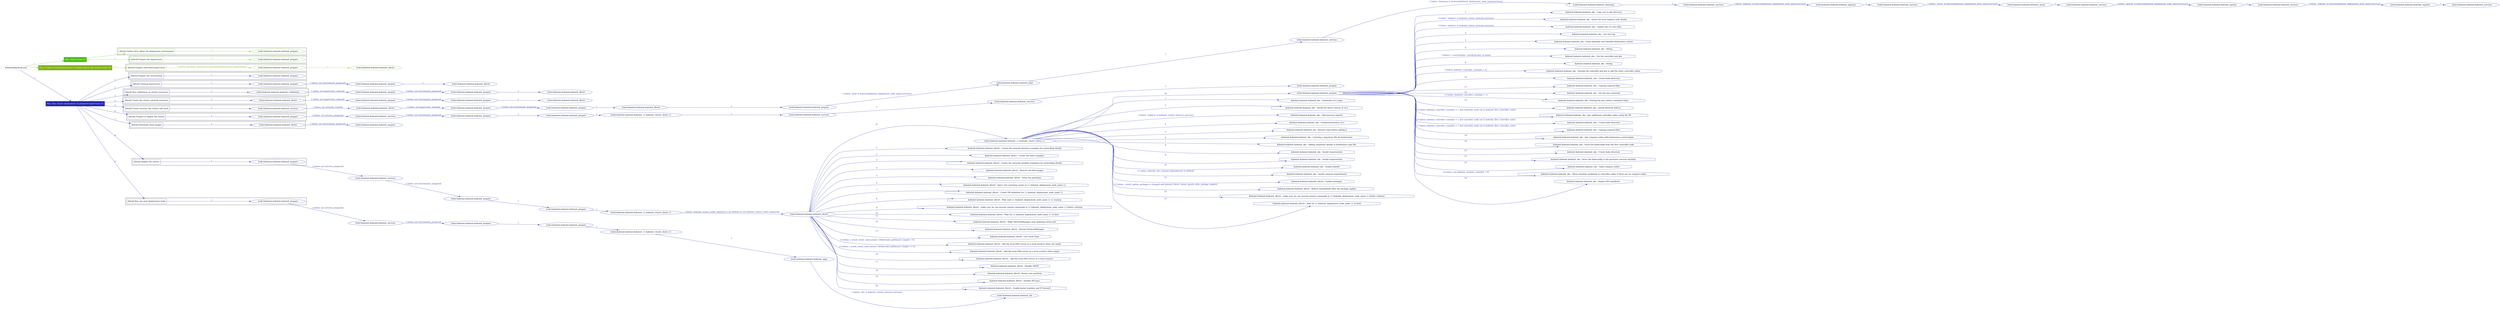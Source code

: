 digraph {
	graph [concentrate=true ordering=in rankdir=LR ratio=fill]
	edge [esep=5 sep=10]
	"kubeinit/playbook.yml" [id=root_node style=dotted]
	play_169f0871 [label="Play: Initial setup (1)" color="#4fbe0e" fontcolor="#ffffff" id=play_169f0871 shape=box style=filled tooltip=localhost]
	"kubeinit/playbook.yml" -> play_169f0871 [label="1 " color="#4fbe0e" fontcolor="#4fbe0e" id=edge_c4406bcc labeltooltip="1 " tooltip="1 "]
	subgraph "kubeinit.kubeinit.kubeinit_prepare" {
		role_b342e74f [label="[role] kubeinit.kubeinit.kubeinit_prepare" color="#4fbe0e" id=role_b342e74f tooltip="kubeinit.kubeinit.kubeinit_prepare"]
	}
	subgraph "kubeinit.kubeinit.kubeinit_prepare" {
		role_765e4ff1 [label="[role] kubeinit.kubeinit.kubeinit_prepare" color="#4fbe0e" id=role_765e4ff1 tooltip="kubeinit.kubeinit.kubeinit_prepare"]
	}
	subgraph "Play: Initial setup (1)" {
		play_169f0871 -> block_c3b2e163 [label=1 color="#4fbe0e" fontcolor="#4fbe0e" id=edge_ce4c2662 labeltooltip=1 tooltip=1]
		subgraph cluster_block_c3b2e163 {
			block_c3b2e163 [label="[block] Gather facts about the deployment environment" color="#4fbe0e" id=block_c3b2e163 labeltooltip="Gather facts about the deployment environment" shape=box tooltip="Gather facts about the deployment environment"]
			block_c3b2e163 -> role_b342e74f [label="1 " color="#4fbe0e" fontcolor="#4fbe0e" id=edge_25b246fc labeltooltip="1 " tooltip="1 "]
		}
		play_169f0871 -> block_a845a760 [label=2 color="#4fbe0e" fontcolor="#4fbe0e" id=edge_24281847 labeltooltip=2 tooltip=2]
		subgraph cluster_block_a845a760 {
			block_a845a760 [label="[block] Prepare the hypervisors" color="#4fbe0e" id=block_a845a760 labeltooltip="Prepare the hypervisors" shape=box tooltip="Prepare the hypervisors"]
			block_a845a760 -> role_765e4ff1 [label="1 " color="#4fbe0e" fontcolor="#4fbe0e" id=edge_c0491feb labeltooltip="1 " tooltip="1 "]
		}
	}
	play_55ec3512 [label="Play: Prepare all hypervisor hosts to deploy service and cluster nodes (0)" color="#81b11b" fontcolor="#ffffff" id=play_55ec3512 shape=box style=filled tooltip="Play: Prepare all hypervisor hosts to deploy service and cluster nodes (0)"]
	"kubeinit/playbook.yml" -> play_55ec3512 [label="2 " color="#81b11b" fontcolor="#81b11b" id=edge_5494e776 labeltooltip="2 " tooltip="2 "]
	subgraph "kubeinit.kubeinit.kubeinit_libvirt" {
		role_451137e0 [label="[role] kubeinit.kubeinit.kubeinit_libvirt" color="#81b11b" id=role_451137e0 tooltip="kubeinit.kubeinit.kubeinit_libvirt"]
	}
	subgraph "kubeinit.kubeinit.kubeinit_prepare" {
		role_3d98c101 [label="[role] kubeinit.kubeinit.kubeinit_prepare" color="#81b11b" id=role_3d98c101 tooltip="kubeinit.kubeinit.kubeinit_prepare"]
		role_3d98c101 -> role_451137e0 [label="1 " color="#81b11b" fontcolor="#81b11b" id=edge_c6d5d6e4 labeltooltip="1 " tooltip="1 "]
	}
	subgraph "Play: Prepare all hypervisor hosts to deploy service and cluster nodes (0)" {
		play_55ec3512 -> block_ec826b90 [label=1 color="#81b11b" fontcolor="#81b11b" id=edge_9f63a7a5 labeltooltip=1 tooltip=1]
		subgraph cluster_block_ec826b90 {
			block_ec826b90 [label="[block] Prepare individual hypervisors" color="#81b11b" id=block_ec826b90 labeltooltip="Prepare individual hypervisors" shape=box tooltip="Prepare individual hypervisors"]
			block_ec826b90 -> role_3d98c101 [label="1 [when: inventory_hostname in hostvars['kubeinit-facts'].hypervisors]" color="#81b11b" fontcolor="#81b11b" id=edge_1a0372b1 labeltooltip="1 [when: inventory_hostname in hostvars['kubeinit-facts'].hypervisors]" tooltip="1 [when: inventory_hostname in hostvars['kubeinit-facts'].hypervisors]"]
		}
	}
	play_f487b23f [label="Play: Run cluster deployment on prepared hypervisors (1)" color="#2428a8" fontcolor="#ffffff" id=play_f487b23f shape=box style=filled tooltip=localhost]
	"kubeinit/playbook.yml" -> play_f487b23f [label="3 " color="#2428a8" fontcolor="#2428a8" id=edge_8a68e6cb labeltooltip="3 " tooltip="3 "]
	subgraph "kubeinit.kubeinit.kubeinit_prepare" {
		role_6eb5bbf8 [label="[role] kubeinit.kubeinit.kubeinit_prepare" color="#2428a8" id=role_6eb5bbf8 tooltip="kubeinit.kubeinit.kubeinit_prepare"]
	}
	subgraph "kubeinit.kubeinit.kubeinit_libvirt" {
		role_21998e42 [label="[role] kubeinit.kubeinit.kubeinit_libvirt" color="#2428a8" id=role_21998e42 tooltip="kubeinit.kubeinit.kubeinit_libvirt"]
	}
	subgraph "kubeinit.kubeinit.kubeinit_prepare" {
		role_63720300 [label="[role] kubeinit.kubeinit.kubeinit_prepare" color="#2428a8" id=role_63720300 tooltip="kubeinit.kubeinit.kubeinit_prepare"]
		role_63720300 -> role_21998e42 [label="1 " color="#2428a8" fontcolor="#2428a8" id=edge_13b7da10 labeltooltip="1 " tooltip="1 "]
	}
	subgraph "kubeinit.kubeinit.kubeinit_prepare" {
		role_a56374c8 [label="[role] kubeinit.kubeinit.kubeinit_prepare" color="#2428a8" id=role_a56374c8 tooltip="kubeinit.kubeinit.kubeinit_prepare"]
		role_a56374c8 -> role_63720300 [label="1 [when: not environment_prepared]" color="#2428a8" fontcolor="#2428a8" id=edge_dc7baf78 labeltooltip="1 [when: not environment_prepared]" tooltip="1 [when: not environment_prepared]"]
	}
	subgraph "kubeinit.kubeinit.kubeinit_libvirt" {
		role_78503704 [label="[role] kubeinit.kubeinit.kubeinit_libvirt" color="#2428a8" id=role_78503704 tooltip="kubeinit.kubeinit.kubeinit_libvirt"]
	}
	subgraph "kubeinit.kubeinit.kubeinit_prepare" {
		role_73f4da60 [label="[role] kubeinit.kubeinit.kubeinit_prepare" color="#2428a8" id=role_73f4da60 tooltip="kubeinit.kubeinit.kubeinit_prepare"]
		role_73f4da60 -> role_78503704 [label="1 " color="#2428a8" fontcolor="#2428a8" id=edge_3ff04a52 labeltooltip="1 " tooltip="1 "]
	}
	subgraph "kubeinit.kubeinit.kubeinit_prepare" {
		role_82be8133 [label="[role] kubeinit.kubeinit.kubeinit_prepare" color="#2428a8" id=role_82be8133 tooltip="kubeinit.kubeinit.kubeinit_prepare"]
		role_82be8133 -> role_73f4da60 [label="1 [when: not environment_prepared]" color="#2428a8" fontcolor="#2428a8" id=edge_2e08c808 labeltooltip="1 [when: not environment_prepared]" tooltip="1 [when: not environment_prepared]"]
	}
	subgraph "kubeinit.kubeinit.kubeinit_validations" {
		role_68844b47 [label="[role] kubeinit.kubeinit.kubeinit_validations" color="#2428a8" id=role_68844b47 tooltip="kubeinit.kubeinit.kubeinit_validations"]
		role_68844b47 -> role_82be8133 [label="1 [when: not hypervisors_cleaned]" color="#2428a8" fontcolor="#2428a8" id=edge_151e6971 labeltooltip="1 [when: not hypervisors_cleaned]" tooltip="1 [when: not hypervisors_cleaned]"]
	}
	subgraph "kubeinit.kubeinit.kubeinit_libvirt" {
		role_910fcd5c [label="[role] kubeinit.kubeinit.kubeinit_libvirt" color="#2428a8" id=role_910fcd5c tooltip="kubeinit.kubeinit.kubeinit_libvirt"]
	}
	subgraph "kubeinit.kubeinit.kubeinit_prepare" {
		role_6b6dce8e [label="[role] kubeinit.kubeinit.kubeinit_prepare" color="#2428a8" id=role_6b6dce8e tooltip="kubeinit.kubeinit.kubeinit_prepare"]
		role_6b6dce8e -> role_910fcd5c [label="1 " color="#2428a8" fontcolor="#2428a8" id=edge_8cb40240 labeltooltip="1 " tooltip="1 "]
	}
	subgraph "kubeinit.kubeinit.kubeinit_prepare" {
		role_508f45f7 [label="[role] kubeinit.kubeinit.kubeinit_prepare" color="#2428a8" id=role_508f45f7 tooltip="kubeinit.kubeinit.kubeinit_prepare"]
		role_508f45f7 -> role_6b6dce8e [label="1 [when: not environment_prepared]" color="#2428a8" fontcolor="#2428a8" id=edge_224e9820 labeltooltip="1 [when: not environment_prepared]" tooltip="1 [when: not environment_prepared]"]
	}
	subgraph "kubeinit.kubeinit.kubeinit_libvirt" {
		role_b5372652 [label="[role] kubeinit.kubeinit.kubeinit_libvirt" color="#2428a8" id=role_b5372652 tooltip="kubeinit.kubeinit.kubeinit_libvirt"]
		role_b5372652 -> role_508f45f7 [label="1 [when: not hypervisors_cleaned]" color="#2428a8" fontcolor="#2428a8" id=edge_06c41245 labeltooltip="1 [when: not hypervisors_cleaned]" tooltip="1 [when: not hypervisors_cleaned]"]
	}
	subgraph "kubeinit.kubeinit.kubeinit_services" {
		role_8f4f03cd [label="[role] kubeinit.kubeinit.kubeinit_services" color="#2428a8" id=role_8f4f03cd tooltip="kubeinit.kubeinit.kubeinit_services"]
	}
	subgraph "kubeinit.kubeinit.kubeinit_registry" {
		role_6ab1e4fb [label="[role] kubeinit.kubeinit.kubeinit_registry" color="#2428a8" id=role_6ab1e4fb tooltip="kubeinit.kubeinit.kubeinit_registry"]
		role_6ab1e4fb -> role_8f4f03cd [label="1 " color="#2428a8" fontcolor="#2428a8" id=edge_0cc4e21c labeltooltip="1 " tooltip="1 "]
	}
	subgraph "kubeinit.kubeinit.kubeinit_services" {
		role_cd5e22fc [label="[role] kubeinit.kubeinit.kubeinit_services" color="#2428a8" id=role_cd5e22fc tooltip="kubeinit.kubeinit.kubeinit_services"]
		role_cd5e22fc -> role_6ab1e4fb [label="1 [when: 'registry' in hostvars[kubeinit_deployment_node_name].services]" color="#2428a8" fontcolor="#2428a8" id=edge_e99b6b3c labeltooltip="1 [when: 'registry' in hostvars[kubeinit_deployment_node_name].services]" tooltip="1 [when: 'registry' in hostvars[kubeinit_deployment_node_name].services]"]
	}
	subgraph "kubeinit.kubeinit.kubeinit_apache" {
		role_e844bc94 [label="[role] kubeinit.kubeinit.kubeinit_apache" color="#2428a8" id=role_e844bc94 tooltip="kubeinit.kubeinit.kubeinit_apache"]
		role_e844bc94 -> role_cd5e22fc [label="1 " color="#2428a8" fontcolor="#2428a8" id=edge_9b4e677e labeltooltip="1 " tooltip="1 "]
	}
	subgraph "kubeinit.kubeinit.kubeinit_services" {
		role_d01b6699 [label="[role] kubeinit.kubeinit.kubeinit_services" color="#2428a8" id=role_d01b6699 tooltip="kubeinit.kubeinit.kubeinit_services"]
		role_d01b6699 -> role_e844bc94 [label="1 [when: 'apache' in hostvars[kubeinit_deployment_node_name].services]" color="#2428a8" fontcolor="#2428a8" id=edge_5ef72822 labeltooltip="1 [when: 'apache' in hostvars[kubeinit_deployment_node_name].services]" tooltip="1 [when: 'apache' in hostvars[kubeinit_deployment_node_name].services]"]
	}
	subgraph "kubeinit.kubeinit.kubeinit_nexus" {
		role_57cdb48e [label="[role] kubeinit.kubeinit.kubeinit_nexus" color="#2428a8" id=role_57cdb48e tooltip="kubeinit.kubeinit.kubeinit_nexus"]
		role_57cdb48e -> role_d01b6699 [label="1 " color="#2428a8" fontcolor="#2428a8" id=edge_49946d60 labeltooltip="1 " tooltip="1 "]
	}
	subgraph "kubeinit.kubeinit.kubeinit_services" {
		role_376cc627 [label="[role] kubeinit.kubeinit.kubeinit_services" color="#2428a8" id=role_376cc627 tooltip="kubeinit.kubeinit.kubeinit_services"]
		role_376cc627 -> role_57cdb48e [label="1 [when: 'nexus' in hostvars[kubeinit_deployment_node_name].services]" color="#2428a8" fontcolor="#2428a8" id=edge_597f3503 labeltooltip="1 [when: 'nexus' in hostvars[kubeinit_deployment_node_name].services]" tooltip="1 [when: 'nexus' in hostvars[kubeinit_deployment_node_name].services]"]
	}
	subgraph "kubeinit.kubeinit.kubeinit_haproxy" {
		role_66df4150 [label="[role] kubeinit.kubeinit.kubeinit_haproxy" color="#2428a8" id=role_66df4150 tooltip="kubeinit.kubeinit.kubeinit_haproxy"]
		role_66df4150 -> role_376cc627 [label="1 " color="#2428a8" fontcolor="#2428a8" id=edge_e7d3af24 labeltooltip="1 " tooltip="1 "]
	}
	subgraph "kubeinit.kubeinit.kubeinit_services" {
		role_9cf8c060 [label="[role] kubeinit.kubeinit.kubeinit_services" color="#2428a8" id=role_9cf8c060 tooltip="kubeinit.kubeinit.kubeinit_services"]
		role_9cf8c060 -> role_66df4150 [label="1 [when: 'haproxy' in hostvars[kubeinit_deployment_node_name].services]" color="#2428a8" fontcolor="#2428a8" id=edge_c48fc61c labeltooltip="1 [when: 'haproxy' in hostvars[kubeinit_deployment_node_name].services]" tooltip="1 [when: 'haproxy' in hostvars[kubeinit_deployment_node_name].services]"]
	}
	subgraph "kubeinit.kubeinit.kubeinit_dnsmasq" {
		role_752761c3 [label="[role] kubeinit.kubeinit.kubeinit_dnsmasq" color="#2428a8" id=role_752761c3 tooltip="kubeinit.kubeinit.kubeinit_dnsmasq"]
		role_752761c3 -> role_9cf8c060 [label="1 " color="#2428a8" fontcolor="#2428a8" id=edge_9f713f28 labeltooltip="1 " tooltip="1 "]
	}
	subgraph "kubeinit.kubeinit.kubeinit_services" {
		role_ce0e6b9f [label="[role] kubeinit.kubeinit.kubeinit_services" color="#2428a8" id=role_ce0e6b9f tooltip="kubeinit.kubeinit.kubeinit_services"]
		role_ce0e6b9f -> role_752761c3 [label="1 [when: 'dnsmasq' in hostvars[kubeinit_deployment_node_name].services]" color="#2428a8" fontcolor="#2428a8" id=edge_4a188397 labeltooltip="1 [when: 'dnsmasq' in hostvars[kubeinit_deployment_node_name].services]" tooltip="1 [when: 'dnsmasq' in hostvars[kubeinit_deployment_node_name].services]"]
	}
	subgraph "kubeinit.kubeinit.kubeinit_bind" {
		role_8a09d650 [label="[role] kubeinit.kubeinit.kubeinit_bind" color="#2428a8" id=role_8a09d650 tooltip="kubeinit.kubeinit.kubeinit_bind"]
		role_8a09d650 -> role_ce0e6b9f [label="1 " color="#2428a8" fontcolor="#2428a8" id=edge_b8f43d5b labeltooltip="1 " tooltip="1 "]
	}
	subgraph "kubeinit.kubeinit.kubeinit_prepare" {
		role_c612e751 [label="[role] kubeinit.kubeinit.kubeinit_prepare" color="#2428a8" id=role_c612e751 tooltip="kubeinit.kubeinit.kubeinit_prepare"]
		role_c612e751 -> role_8a09d650 [label="1 [when: 'bind' in hostvars[kubeinit_deployment_node_name].services]" color="#2428a8" fontcolor="#2428a8" id=edge_687a022c labeltooltip="1 [when: 'bind' in hostvars[kubeinit_deployment_node_name].services]" tooltip="1 [when: 'bind' in hostvars[kubeinit_deployment_node_name].services]"]
	}
	subgraph "kubeinit.kubeinit.kubeinit_libvirt" {
		role_bb0477a3 [label="[role] kubeinit.kubeinit.kubeinit_libvirt" color="#2428a8" id=role_bb0477a3 tooltip="kubeinit.kubeinit.kubeinit_libvirt"]
		role_bb0477a3 -> role_c612e751 [label="1 " color="#2428a8" fontcolor="#2428a8" id=edge_a10c9fd6 labeltooltip="1 " tooltip="1 "]
	}
	subgraph "kubeinit.kubeinit.kubeinit_prepare" {
		role_416fd78e [label="[role] kubeinit.kubeinit.kubeinit_prepare" color="#2428a8" id=role_416fd78e tooltip="kubeinit.kubeinit.kubeinit_prepare"]
		role_416fd78e -> role_bb0477a3 [label="1 " color="#2428a8" fontcolor="#2428a8" id=edge_454b9f94 labeltooltip="1 " tooltip="1 "]
	}
	subgraph "kubeinit.kubeinit.kubeinit_prepare" {
		role_0a611918 [label="[role] kubeinit.kubeinit.kubeinit_prepare" color="#2428a8" id=role_0a611918 tooltip="kubeinit.kubeinit.kubeinit_prepare"]
		role_0a611918 -> role_416fd78e [label="1 [when: not environment_prepared]" color="#2428a8" fontcolor="#2428a8" id=edge_7c153823 labeltooltip="1 [when: not environment_prepared]" tooltip="1 [when: not environment_prepared]"]
	}
	subgraph "kubeinit.kubeinit.kubeinit_libvirt" {
		role_75939cc4 [label="[role] kubeinit.kubeinit.kubeinit_libvirt" color="#2428a8" id=role_75939cc4 tooltip="kubeinit.kubeinit.kubeinit_libvirt"]
		role_75939cc4 -> role_0a611918 [label="1 [when: not hypervisors_cleaned]" color="#2428a8" fontcolor="#2428a8" id=edge_0d66f408 labeltooltip="1 [when: not hypervisors_cleaned]" tooltip="1 [when: not hypervisors_cleaned]"]
	}
	subgraph "kubeinit.kubeinit.kubeinit_services" {
		role_610dbb2d [label="[role] kubeinit.kubeinit.kubeinit_services" color="#2428a8" id=role_610dbb2d tooltip="kubeinit.kubeinit.kubeinit_services"]
		role_610dbb2d -> role_75939cc4 [label="1 [when: not network_created]" color="#2428a8" fontcolor="#2428a8" id=edge_78e850d4 labeltooltip="1 [when: not network_created]" tooltip="1 [when: not network_created]"]
	}
	subgraph "kubeinit.kubeinit.kubeinit_prepare" {
		role_2536aaaa [label="[role] kubeinit.kubeinit.kubeinit_prepare" color="#2428a8" id=role_2536aaaa tooltip="kubeinit.kubeinit.kubeinit_prepare"]
	}
	subgraph "kubeinit.kubeinit.kubeinit_services" {
		role_0c00e080 [label="[role] kubeinit.kubeinit.kubeinit_services" color="#2428a8" id=role_0c00e080 tooltip="kubeinit.kubeinit.kubeinit_services"]
		role_0c00e080 -> role_2536aaaa [label="1 " color="#2428a8" fontcolor="#2428a8" id=edge_9a749f74 labeltooltip="1 " tooltip="1 "]
	}
	subgraph "kubeinit.kubeinit.kubeinit_services" {
		role_6be9ea45 [label="[role] kubeinit.kubeinit.kubeinit_services" color="#2428a8" id=role_6be9ea45 tooltip="kubeinit.kubeinit.kubeinit_services"]
		role_6be9ea45 -> role_0c00e080 [label="1 " color="#2428a8" fontcolor="#2428a8" id=edge_0ed9af1b labeltooltip="1 " tooltip="1 "]
	}
	subgraph "kubeinit.kubeinit.kubeinit_{{ kubeinit_cluster_distro }}" {
		role_b3a37d04 [label="[role] kubeinit.kubeinit.kubeinit_{{ kubeinit_cluster_distro }}" color="#2428a8" id=role_b3a37d04 tooltip="kubeinit.kubeinit.kubeinit_{{ kubeinit_cluster_distro }}"]
		role_b3a37d04 -> role_6be9ea45 [label="1 " color="#2428a8" fontcolor="#2428a8" id=edge_ce7d792c labeltooltip="1 " tooltip="1 "]
	}
	subgraph "kubeinit.kubeinit.kubeinit_prepare" {
		role_697b381f [label="[role] kubeinit.kubeinit.kubeinit_prepare" color="#2428a8" id=role_697b381f tooltip="kubeinit.kubeinit.kubeinit_prepare"]
		role_697b381f -> role_b3a37d04 [label="1 " color="#2428a8" fontcolor="#2428a8" id=edge_a2225ddc labeltooltip="1 " tooltip="1 "]
	}
	subgraph "kubeinit.kubeinit.kubeinit_prepare" {
		role_a9549dc1 [label="[role] kubeinit.kubeinit.kubeinit_prepare" color="#2428a8" id=role_a9549dc1 tooltip="kubeinit.kubeinit.kubeinit_prepare"]
		role_a9549dc1 -> role_697b381f [label="1 " color="#2428a8" fontcolor="#2428a8" id=edge_a698b767 labeltooltip="1 " tooltip="1 "]
	}
	subgraph "kubeinit.kubeinit.kubeinit_services" {
		role_db722693 [label="[role] kubeinit.kubeinit.kubeinit_services" color="#2428a8" id=role_db722693 tooltip="kubeinit.kubeinit.kubeinit_services"]
		role_db722693 -> role_a9549dc1 [label="1 [when: not environment_prepared]" color="#2428a8" fontcolor="#2428a8" id=edge_1db35d1d labeltooltip="1 [when: not environment_prepared]" tooltip="1 [when: not environment_prepared]"]
	}
	subgraph "kubeinit.kubeinit.kubeinit_prepare" {
		role_89b9f53d [label="[role] kubeinit.kubeinit.kubeinit_prepare" color="#2428a8" id=role_89b9f53d tooltip="kubeinit.kubeinit.kubeinit_prepare"]
		role_89b9f53d -> role_db722693 [label="1 [when: not services_prepared]" color="#2428a8" fontcolor="#2428a8" id=edge_5ff0b55b labeltooltip="1 [when: not services_prepared]" tooltip="1 [when: not services_prepared]"]
	}
	subgraph "kubeinit.kubeinit.kubeinit_prepare" {
		role_a77c8cdb [label="[role] kubeinit.kubeinit.kubeinit_prepare" color="#2428a8" id=role_a77c8cdb tooltip="kubeinit.kubeinit.kubeinit_prepare"]
	}
	subgraph "kubeinit.kubeinit.kubeinit_libvirt" {
		role_b1c21ffc [label="[role] kubeinit.kubeinit.kubeinit_libvirt" color="#2428a8" id=role_b1c21ffc tooltip="kubeinit.kubeinit.kubeinit_libvirt"]
		role_b1c21ffc -> role_a77c8cdb [label="1 [when: not environment_prepared]" color="#2428a8" fontcolor="#2428a8" id=edge_5e5ae659 labeltooltip="1 [when: not environment_prepared]" tooltip="1 [when: not environment_prepared]"]
	}
	subgraph "kubeinit.kubeinit.kubeinit_prepare" {
		role_53f6dd6a [label="[role] kubeinit.kubeinit.kubeinit_prepare" color="#2428a8" id=role_53f6dd6a tooltip="kubeinit.kubeinit.kubeinit_prepare"]
		task_b86e1ef7 [label="kubeinit.kubeinit.kubeinit_eks : Copy cert to pki directory" color="#2428a8" id=task_b86e1ef7 shape=octagon tooltip="kubeinit.kubeinit.kubeinit_eks : Copy cert to pki directory"]
		role_53f6dd6a -> task_b86e1ef7 [label="1 " color="#2428a8" fontcolor="#2428a8" id=edge_78d931b7 labeltooltip="1 " tooltip="1 "]
		task_28d1a628 [label="kubeinit.kubeinit.kubeinit_eks : Insert the local registry auth details" color="#2428a8" id=task_28d1a628 shape=octagon tooltip="kubeinit.kubeinit.kubeinit_eks : Insert the local registry auth details"]
		role_53f6dd6a -> task_28d1a628 [label="2 [when: 'registry' in kubeinit_cluster_hostvars.services]" color="#2428a8" fontcolor="#2428a8" id=edge_bb80be50 labeltooltip="2 [when: 'registry' in kubeinit_cluster_hostvars.services]" tooltip="2 [when: 'registry' in kubeinit_cluster_hostvars.services]"]
		task_5e962bfd [label="kubeinit.kubeinit.kubeinit_eks : Update the CA certs files" color="#2428a8" id=task_5e962bfd shape=octagon tooltip="kubeinit.kubeinit.kubeinit_eks : Update the CA certs files"]
		role_53f6dd6a -> task_5e962bfd [label="3 [when: 'registry' in kubeinit_cluster_hostvars.services]" color="#2428a8" fontcolor="#2428a8" id=edge_fd4533d8 labeltooltip="3 [when: 'registry' in kubeinit_cluster_hostvars.services]" tooltip="3 [when: 'registry' in kubeinit_cluster_hostvars.services]"]
		task_ae510104 [label="kubeinit.kubeinit.kubeinit_eks : Get etcd tag" color="#2428a8" id=task_ae510104 shape=octagon tooltip="kubeinit.kubeinit.kubeinit_eks : Get etcd tag"]
		role_53f6dd6a -> task_ae510104 [label="4 " color="#2428a8" fontcolor="#2428a8" id=edge_0219711a labeltooltip="4 " tooltip="4 "]
		task_78857497 [label="kubeinit.kubeinit.kubeinit_eks : Clean kubeadm and initialize Kubernetes cluster" color="#2428a8" id=task_78857497 shape=octagon tooltip="kubeinit.kubeinit.kubeinit_eks : Clean kubeadm and initialize Kubernetes cluster"]
		role_53f6dd6a -> task_78857497 [label="5 " color="#2428a8" fontcolor="#2428a8" id=edge_ec9e21dc labeltooltip="5 " tooltip="5 "]
		task_50baac1f [label="kubeinit.kubeinit.kubeinit_eks : Debug" color="#2428a8" id=task_50baac1f shape=octagon tooltip="kubeinit.kubeinit.kubeinit_eks : Debug"]
		role_53f6dd6a -> task_50baac1f [label="6 " color="#2428a8" fontcolor="#2428a8" id=edge_0ff87f2d labeltooltip="6 " tooltip="6 "]
		task_89377286 [label="kubeinit.kubeinit.kubeinit_eks : Get the controller join key" color="#2428a8" id=task_89377286 shape=octagon tooltip="kubeinit.kubeinit.kubeinit_eks : Get the controller join key"]
		role_53f6dd6a -> task_89377286 [label="7 [when: ('--control-plane --certificate-key' in item)]" color="#2428a8" fontcolor="#2428a8" id=edge_ea2bab1a labeltooltip="7 [when: ('--control-plane --certificate-key' in item)]" tooltip="7 [when: ('--control-plane --certificate-key' in item)]"]
		task_9a6aedd8 [label="kubeinit.kubeinit.kubeinit_eks : Debug" color="#2428a8" id=task_9a6aedd8 shape=octagon tooltip="kubeinit.kubeinit.kubeinit_eks : Debug"]
		role_53f6dd6a -> task_9a6aedd8 [label="8 " color="#2428a8" fontcolor="#2428a8" id=edge_51f5c6e7 labeltooltip="8 " tooltip="8 "]
		task_c184862e [label="kubeinit.kubeinit.kubeinit_eks : Storing the controller join key to add the other controller nodes." color="#2428a8" id=task_c184862e shape=octagon tooltip="kubeinit.kubeinit.kubeinit_eks : Storing the controller join key to add the other controller nodes."]
		role_53f6dd6a -> task_c184862e [label="9 [when: kubeinit_controller_count|int > 1]" color="#2428a8" fontcolor="#2428a8" id=edge_3ca69685 labeltooltip="9 [when: kubeinit_controller_count|int > 1]" tooltip="9 [when: kubeinit_controller_count|int > 1]"]
		task_98dbb08b [label="kubeinit.kubeinit.kubeinit_eks : Create kube directory" color="#2428a8" id=task_98dbb08b shape=octagon tooltip="kubeinit.kubeinit.kubeinit_eks : Create kube directory"]
		role_53f6dd6a -> task_98dbb08b [label="10 " color="#2428a8" fontcolor="#2428a8" id=edge_e6520d84 labeltooltip="10 " tooltip="10 "]
		task_c0eb6be0 [label="kubeinit.kubeinit.kubeinit_eks : Copying required files" color="#2428a8" id=task_c0eb6be0 shape=octagon tooltip="kubeinit.kubeinit.kubeinit_eks : Copying required files"]
		role_53f6dd6a -> task_c0eb6be0 [label="11 " color="#2428a8" fontcolor="#2428a8" id=edge_ceaeb0eb labeltooltip="11 " tooltip="11 "]
		task_361220af [label="kubeinit.kubeinit.kubeinit_eks : Get the join command" color="#2428a8" id=task_361220af shape=octagon tooltip="kubeinit.kubeinit.kubeinit_eks : Get the join command"]
		role_53f6dd6a -> task_361220af [label="12 " color="#2428a8" fontcolor="#2428a8" id=edge_a8321899 labeltooltip="12 " tooltip="12 "]
		task_d0d59604 [label="kubeinit.kubeinit.kubeinit_eks : Storing the join cluster command token." color="#2428a8" id=task_d0d59604 shape=octagon tooltip="kubeinit.kubeinit.kubeinit_eks : Storing the join cluster command token."]
		role_53f6dd6a -> task_d0d59604 [label="13 [when: kubeinit_controller_count|int > 1]" color="#2428a8" fontcolor="#2428a8" id=edge_5ba33b76 labeltooltip="13 [when: kubeinit_controller_count|int > 1]" tooltip="13 [when: kubeinit_controller_count|int > 1]"]
		task_38f6211b [label="kubeinit.kubeinit.kubeinit_eks : Install Network Add-on" color="#2428a8" id=task_38f6211b shape=octagon tooltip="kubeinit.kubeinit.kubeinit_eks : Install Network Add-on"]
		role_53f6dd6a -> task_38f6211b [label="14 " color="#2428a8" fontcolor="#2428a8" id=edge_b8a85ac1 labeltooltip="14 " tooltip="14 "]
		task_30652f08 [label="kubeinit.kubeinit.kubeinit_eks : Join additional controller nodes using the PK" color="#2428a8" id=task_30652f08 shape=octagon tooltip="kubeinit.kubeinit.kubeinit_eks : Join additional controller nodes using the PK"]
		role_53f6dd6a -> task_30652f08 [label="15 [when: kubeinit_controller_count|int > 1 and controller_node not in kubeinit_first_controller_node]" color="#2428a8" fontcolor="#2428a8" id=edge_1360d38f labeltooltip="15 [when: kubeinit_controller_count|int > 1 and controller_node not in kubeinit_first_controller_node]" tooltip="15 [when: kubeinit_controller_count|int > 1 and controller_node not in kubeinit_first_controller_node]"]
		task_4e1a9e1b [label="kubeinit.kubeinit.kubeinit_eks : Create kube directory" color="#2428a8" id=task_4e1a9e1b shape=octagon tooltip="kubeinit.kubeinit.kubeinit_eks : Create kube directory"]
		role_53f6dd6a -> task_4e1a9e1b [label="16 [when: kubeinit_controller_count|int > 1 and controller_node not in kubeinit_first_controller_node]" color="#2428a8" fontcolor="#2428a8" id=edge_ccbbb1bd labeltooltip="16 [when: kubeinit_controller_count|int > 1 and controller_node not in kubeinit_first_controller_node]" tooltip="16 [when: kubeinit_controller_count|int > 1 and controller_node not in kubeinit_first_controller_node]"]
		task_859b537e [label="kubeinit.kubeinit.kubeinit_eks : Copying required files" color="#2428a8" id=task_859b537e shape=octagon tooltip="kubeinit.kubeinit.kubeinit_eks : Copying required files"]
		role_53f6dd6a -> task_859b537e [label="17 [when: kubeinit_controller_count|int > 1 and controller_node not in kubeinit_first_controller_node]" color="#2428a8" fontcolor="#2428a8" id=edge_8e1b53b1 labeltooltip="17 [when: kubeinit_controller_count|int > 1 and controller_node not in kubeinit_first_controller_node]" tooltip="17 [when: kubeinit_controller_count|int > 1 and controller_node not in kubeinit_first_controller_node]"]
		task_b9905842 [label="kubeinit.kubeinit.kubeinit_eks : Join compute nodes with kubernetes control plane" color="#2428a8" id=task_b9905842 shape=octagon tooltip="kubeinit.kubeinit.kubeinit_eks : Join compute nodes with kubernetes control plane"]
		role_53f6dd6a -> task_b9905842 [label="18 " color="#2428a8" fontcolor="#2428a8" id=edge_98024cd4 labeltooltip="18 " tooltip="18 "]
		task_f8195af6 [label="kubeinit.kubeinit.kubeinit_eks : Fetch the kubeconfig from the first controller node" color="#2428a8" id=task_f8195af6 shape=octagon tooltip="kubeinit.kubeinit.kubeinit_eks : Fetch the kubeconfig from the first controller node"]
		role_53f6dd6a -> task_f8195af6 [label="19 " color="#2428a8" fontcolor="#2428a8" id=edge_3630a5c3 labeltooltip="19 " tooltip="19 "]
		task_f6ce418f [label="kubeinit.kubeinit.kubeinit_eks : Create kube directory" color="#2428a8" id=task_f6ce418f shape=octagon tooltip="kubeinit.kubeinit.kubeinit_eks : Create kube directory"]
		role_53f6dd6a -> task_f6ce418f [label="20 " color="#2428a8" fontcolor="#2428a8" id=edge_b158ec63 labeltooltip="20 " tooltip="20 "]
		task_63a764fe [label="kubeinit.kubeinit.kubeinit_eks : Store the kubeconfig to the provision services machine." color="#2428a8" id=task_63a764fe shape=octagon tooltip="kubeinit.kubeinit.kubeinit_eks : Store the kubeconfig to the provision services machine."]
		role_53f6dd6a -> task_63a764fe [label="21 " color="#2428a8" fontcolor="#2428a8" id=edge_7fb20ad5 labeltooltip="21 " tooltip="21 "]
		task_eba53a37 [label="kubeinit.kubeinit.kubeinit_eks : Label compute nodes" color="#2428a8" id=task_eba53a37 shape=octagon tooltip="kubeinit.kubeinit.kubeinit_eks : Label compute nodes"]
		role_53f6dd6a -> task_eba53a37 [label="22 " color="#2428a8" fontcolor="#2428a8" id=edge_c29acf25 labeltooltip="22 " tooltip="22 "]
		task_896a46ed [label="kubeinit.kubeinit.kubeinit_eks : Allow schedule workloads in controller nodes if there are no compute nodes" color="#2428a8" id=task_896a46ed shape=octagon tooltip="kubeinit.kubeinit.kubeinit_eks : Allow schedule workloads in controller nodes if there are no compute nodes"]
		role_53f6dd6a -> task_896a46ed [label="23 [when: not kubeinit_compute_count|int > 0]" color="#2428a8" fontcolor="#2428a8" id=edge_a5821b56 labeltooltip="23 [when: not kubeinit_compute_count|int > 0]" tooltip="23 [when: not kubeinit_compute_count|int > 0]"]
		task_817ffc74 [label="kubeinit.kubeinit.kubeinit_eks : Deploy EKS manifests." color="#2428a8" id=task_817ffc74 shape=octagon tooltip="kubeinit.kubeinit.kubeinit_eks : Deploy EKS manifests."]
		role_53f6dd6a -> task_817ffc74 [label="24 " color="#2428a8" fontcolor="#2428a8" id=edge_cc260d4e labeltooltip="24 " tooltip="24 "]
	}
	subgraph "kubeinit.kubeinit.kubeinit_{{ kubeinit_cluster_distro }}" {
		role_de7df5c6 [label="[role] kubeinit.kubeinit.kubeinit_{{ kubeinit_cluster_distro }}" color="#2428a8" id=role_de7df5c6 tooltip="kubeinit.kubeinit.kubeinit_{{ kubeinit_cluster_distro }}"]
		task_6451aeb7 [label="kubeinit.kubeinit.kubeinit_eks : Download cri-o repos" color="#2428a8" id=task_6451aeb7 shape=octagon tooltip="kubeinit.kubeinit.kubeinit_eks : Download cri-o repos"]
		role_de7df5c6 -> task_6451aeb7 [label="1 " color="#2428a8" fontcolor="#2428a8" id=edge_c5acefee labeltooltip="1 " tooltip="1 "]
		task_b9023ad8 [label="kubeinit.kubeinit.kubeinit_eks : Install the latest version of cri-o" color="#2428a8" id=task_b9023ad8 shape=octagon tooltip="kubeinit.kubeinit.kubeinit_eks : Install the latest version of cri-o"]
		role_de7df5c6 -> task_b9023ad8 [label="2 " color="#2428a8" fontcolor="#2428a8" id=edge_19ace3b3 labeltooltip="2 " tooltip="2 "]
		task_f905b5dc [label="kubeinit.kubeinit.kubeinit_eks : Add insecure registry" color="#2428a8" id=task_f905b5dc shape=octagon tooltip="kubeinit.kubeinit.kubeinit_eks : Add insecure registry"]
		role_de7df5c6 -> task_f905b5dc [label="3 [when: 'registry' in kubeinit_cluster_hostvars.services]" color="#2428a8" fontcolor="#2428a8" id=edge_9f76ac5f labeltooltip="3 [when: 'registry' in kubeinit_cluster_hostvars.services]" tooltip="3 [when: 'registry' in kubeinit_cluster_hostvars.services]"]
		task_1c7be0ae [label="kubeinit.kubeinit.kubeinit_eks : Enable/start/status cri-o" color="#2428a8" id=task_1c7be0ae shape=octagon tooltip="kubeinit.kubeinit.kubeinit_eks : Enable/start/status cri-o"]
		role_de7df5c6 -> task_1c7be0ae [label="4 " color="#2428a8" fontcolor="#2428a8" id=edge_cb6401db labeltooltip="4 " tooltip="4 "]
		task_5cac66a4 [label="kubeinit.kubeinit.kubeinit_eks : Remove repo before adding it" color="#2428a8" id=task_5cac66a4 shape=octagon tooltip="kubeinit.kubeinit.kubeinit_eks : Remove repo before adding it"]
		role_de7df5c6 -> task_5cac66a4 [label="5 " color="#2428a8" fontcolor="#2428a8" id=edge_a0f9366b labeltooltip="5 " tooltip="5 "]
		task_83e9fe36 [label="kubeinit.kubeinit.kubeinit_eks : Creating a repository file for Kubernetes" color="#2428a8" id=task_83e9fe36 shape=octagon tooltip="kubeinit.kubeinit.kubeinit_eks : Creating a repository file for Kubernetes"]
		role_de7df5c6 -> task_83e9fe36 [label="6 " color="#2428a8" fontcolor="#2428a8" id=edge_b711a6a5 labeltooltip="6 " tooltip="6 "]
		task_bd76414e [label="kubeinit.kubeinit.kubeinit_eks : Adding repository details in Kubernetes repo file." color="#2428a8" id=task_bd76414e shape=octagon tooltip="kubeinit.kubeinit.kubeinit_eks : Adding repository details in Kubernetes repo file."]
		role_de7df5c6 -> task_bd76414e [label="7 " color="#2428a8" fontcolor="#2428a8" id=edge_f3701665 labeltooltip="7 " tooltip="7 "]
		task_15bb68eb [label="kubeinit.kubeinit.kubeinit_eks : Install requirements" color="#2428a8" id=task_15bb68eb shape=octagon tooltip="kubeinit.kubeinit.kubeinit_eks : Install requirements"]
		role_de7df5c6 -> task_15bb68eb [label="8 " color="#2428a8" fontcolor="#2428a8" id=edge_c0ade6f3 labeltooltip="8 " tooltip="8 "]
		task_3309c4f8 [label="kubeinit.kubeinit.kubeinit_eks : Install requirements" color="#2428a8" id=task_3309c4f8 shape=octagon tooltip="kubeinit.kubeinit.kubeinit_eks : Install requirements"]
		role_de7df5c6 -> task_3309c4f8 [label="9 " color="#2428a8" fontcolor="#2428a8" id=edge_507935fa labeltooltip="9 " tooltip="9 "]
		task_ff53d05e [label="kubeinit.kubeinit.kubeinit_eks : Enable kubelet" color="#2428a8" id=task_ff53d05e shape=octagon tooltip="kubeinit.kubeinit.kubeinit_eks : Enable kubelet"]
		role_de7df5c6 -> task_ff53d05e [label="10 " color="#2428a8" fontcolor="#2428a8" id=edge_ccae24b5 labeltooltip="10 " tooltip="10 "]
		task_25f7c540 [label="kubeinit.kubeinit.kubeinit_eks : Install common requirements" color="#2428a8" id=task_25f7c540 shape=octagon tooltip="kubeinit.kubeinit.kubeinit_eks : Install common requirements"]
		role_de7df5c6 -> task_25f7c540 [label="11 [when: kubeinit_eks_common_dependencies is defined]" color="#2428a8" fontcolor="#2428a8" id=edge_a41cbb73 labeltooltip="11 [when: kubeinit_eks_common_dependencies is defined]" tooltip="11 [when: kubeinit_eks_common_dependencies is defined]"]
		task_d671331e [label="kubeinit.kubeinit.kubeinit_libvirt : Update packages" color="#2428a8" id=task_d671331e shape=octagon tooltip="kubeinit.kubeinit.kubeinit_libvirt : Update packages"]
		role_de7df5c6 -> task_d671331e [label="12 " color="#2428a8" fontcolor="#2428a8" id=edge_07f680b3 labeltooltip="12 " tooltip="12 "]
		task_3031303e [label="kubeinit.kubeinit.kubeinit_libvirt : Reboot immediately after the package update" color="#2428a8" id=task_3031303e shape=octagon tooltip="kubeinit.kubeinit.kubeinit_libvirt : Reboot immediately after the package update"]
		role_de7df5c6 -> task_3031303e [label="13 [when: _result_update_packages is changed and kubeinit_libvirt_reboot_guests_after_package_update]" color="#2428a8" fontcolor="#2428a8" id=edge_6871958c labeltooltip="13 [when: _result_update_packages is changed and kubeinit_libvirt_reboot_guests_after_package_update]" tooltip="13 [when: _result_update_packages is changed and kubeinit_libvirt_reboot_guests_after_package_update]"]
		task_fcb6d7d5 [label="kubeinit.kubeinit.kubeinit_libvirt : make sure we can execute remote commands in {{ kubeinit_deployment_node_name }} before continue" color="#2428a8" id=task_fcb6d7d5 shape=octagon tooltip="kubeinit.kubeinit.kubeinit_libvirt : make sure we can execute remote commands in {{ kubeinit_deployment_node_name }} before continue"]
		role_de7df5c6 -> task_fcb6d7d5 [label="14 " color="#2428a8" fontcolor="#2428a8" id=edge_cea880f1 labeltooltip="14 " tooltip="14 "]
		task_37faa1ea [label="kubeinit.kubeinit.kubeinit_libvirt : Wait for {{ kubeinit_deployment_node_name }} to boot" color="#2428a8" id=task_37faa1ea shape=octagon tooltip="kubeinit.kubeinit.kubeinit_libvirt : Wait for {{ kubeinit_deployment_node_name }} to boot"]
		role_de7df5c6 -> task_37faa1ea [label="15 " color="#2428a8" fontcolor="#2428a8" id=edge_d1a5d300 labeltooltip="15 " tooltip="15 "]
		role_de7df5c6 -> role_53f6dd6a [label="16 " color="#2428a8" fontcolor="#2428a8" id=edge_b0ecc501 labeltooltip="16 " tooltip="16 "]
	}
	subgraph "kubeinit.kubeinit.kubeinit_libvirt" {
		role_32cad393 [label="[role] kubeinit.kubeinit.kubeinit_libvirt" color="#2428a8" id=role_32cad393 tooltip="kubeinit.kubeinit.kubeinit_libvirt"]
		task_632b7072 [label="kubeinit.kubeinit.kubeinit_libvirt : Create the network interface template for networking details" color="#2428a8" id=task_632b7072 shape=octagon tooltip="kubeinit.kubeinit.kubeinit_libvirt : Create the network interface template for networking details"]
		role_32cad393 -> task_632b7072 [label="1 " color="#2428a8" fontcolor="#2428a8" id=edge_2f6682c0 labeltooltip="1 " tooltip="1 "]
		task_c41ebd9c [label="kubeinit.kubeinit.kubeinit_libvirt : Create the hosts template" color="#2428a8" id=task_c41ebd9c shape=octagon tooltip="kubeinit.kubeinit.kubeinit_libvirt : Create the hosts template"]
		role_32cad393 -> task_c41ebd9c [label="2 " color="#2428a8" fontcolor="#2428a8" id=edge_0a60babb labeltooltip="2 " tooltip="2 "]
		task_d1fdf476 [label="kubeinit.kubeinit.kubeinit_libvirt : Create the network cloudinit templates for networking details" color="#2428a8" id=task_d1fdf476 shape=octagon tooltip="kubeinit.kubeinit.kubeinit_libvirt : Create the network cloudinit templates for networking details"]
		role_32cad393 -> task_d1fdf476 [label="3 " color="#2428a8" fontcolor="#2428a8" id=edge_47c791cf labeltooltip="3 " tooltip="3 "]
		task_826aacd8 [label="kubeinit.kubeinit.kubeinit_libvirt : Remove old disk images" color="#2428a8" id=task_826aacd8 shape=octagon tooltip="kubeinit.kubeinit.kubeinit_libvirt : Remove old disk images"]
		role_32cad393 -> task_826aacd8 [label="4 " color="#2428a8" fontcolor="#2428a8" id=edge_8417b968 labeltooltip="4 " tooltip="4 "]
		task_9ee69b69 [label="kubeinit.kubeinit.kubeinit_libvirt : Grow the partitions" color="#2428a8" id=task_9ee69b69 shape=octagon tooltip="kubeinit.kubeinit.kubeinit_libvirt : Grow the partitions"]
		role_32cad393 -> task_9ee69b69 [label="5 " color="#2428a8" fontcolor="#2428a8" id=edge_bf90c093 labeltooltip="5 " tooltip="5 "]
		task_28d87a80 [label="kubeinit.kubeinit.kubeinit_libvirt : Inject virt-customize assets in {{ kubeinit_deployment_node_name }}" color="#2428a8" id=task_28d87a80 shape=octagon tooltip="kubeinit.kubeinit.kubeinit_libvirt : Inject virt-customize assets in {{ kubeinit_deployment_node_name }}"]
		role_32cad393 -> task_28d87a80 [label="6 " color="#2428a8" fontcolor="#2428a8" id=edge_ffac0a21 labeltooltip="6 " tooltip="6 "]
		task_15324cc1 [label="kubeinit.kubeinit.kubeinit_libvirt : Create VM definition for {{ kubeinit_deployment_node_name }}" color="#2428a8" id=task_15324cc1 shape=octagon tooltip="kubeinit.kubeinit.kubeinit_libvirt : Create VM definition for {{ kubeinit_deployment_node_name }}"]
		role_32cad393 -> task_15324cc1 [label="7 " color="#2428a8" fontcolor="#2428a8" id=edge_0029916f labeltooltip="7 " tooltip="7 "]
		task_28dd7404 [label="kubeinit.kubeinit.kubeinit_libvirt : Wait until {{ kubeinit_deployment_node_name }} is running" color="#2428a8" id=task_28dd7404 shape=octagon tooltip="kubeinit.kubeinit.kubeinit_libvirt : Wait until {{ kubeinit_deployment_node_name }} is running"]
		role_32cad393 -> task_28dd7404 [label="8 " color="#2428a8" fontcolor="#2428a8" id=edge_a32953c2 labeltooltip="8 " tooltip="8 "]
		task_56d19601 [label="kubeinit.kubeinit.kubeinit_libvirt : make sure we can execute remote commands in {{ kubeinit_deployment_node_name }} before continue" color="#2428a8" id=task_56d19601 shape=octagon tooltip="kubeinit.kubeinit.kubeinit_libvirt : make sure we can execute remote commands in {{ kubeinit_deployment_node_name }} before continue"]
		role_32cad393 -> task_56d19601 [label="9 " color="#2428a8" fontcolor="#2428a8" id=edge_210d9036 labeltooltip="9 " tooltip="9 "]
		task_57087b44 [label="kubeinit.kubeinit.kubeinit_libvirt : Wait for {{ kubeinit_deployment_node_name }} to boot" color="#2428a8" id=task_57087b44 shape=octagon tooltip="kubeinit.kubeinit.kubeinit_libvirt : Wait for {{ kubeinit_deployment_node_name }} to boot"]
		role_32cad393 -> task_57087b44 [label="10 " color="#2428a8" fontcolor="#2428a8" id=edge_8b0bb87f labeltooltip="10 " tooltip="10 "]
		task_28b352d4 [label="kubeinit.kubeinit.kubeinit_libvirt : Make NetworkManager stop updating resolv.conf" color="#2428a8" id=task_28b352d4 shape=octagon tooltip="kubeinit.kubeinit.kubeinit_libvirt : Make NetworkManager stop updating resolv.conf"]
		role_32cad393 -> task_28b352d4 [label="11 " color="#2428a8" fontcolor="#2428a8" id=edge_df4a63cc labeltooltip="11 " tooltip="11 "]
		task_51cb65f8 [label="kubeinit.kubeinit.kubeinit_libvirt : Restart NetworkManager" color="#2428a8" id=task_51cb65f8 shape=octagon tooltip="kubeinit.kubeinit.kubeinit_libvirt : Restart NetworkManager"]
		role_32cad393 -> task_51cb65f8 [label="12 " color="#2428a8" fontcolor="#2428a8" id=edge_7b73e2fa labeltooltip="12 " tooltip="12 "]
		task_de677c0a [label="kubeinit.kubeinit.kubeinit_libvirt : Get resolv lines" color="#2428a8" id=task_de677c0a shape=octagon tooltip="kubeinit.kubeinit.kubeinit_libvirt : Get resolv lines"]
		role_32cad393 -> task_de677c0a [label="13 " color="#2428a8" fontcolor="#2428a8" id=edge_9c2883e8 labeltooltip="13 " tooltip="13 "]
		task_6459f792 [label="kubeinit.kubeinit.kubeinit_libvirt : Add the local DNS server as a local resolver when not empty" color="#2428a8" id=task_6459f792 shape=octagon tooltip="kubeinit.kubeinit.kubeinit_libvirt : Add the local DNS server as a local resolver when not empty"]
		role_32cad393 -> task_6459f792 [label="14 [when: (_result_resolv_conf.content | b64decode).splitlines() | length > 0]" color="#2428a8" fontcolor="#2428a8" id=edge_5d2ba94e labeltooltip="14 [when: (_result_resolv_conf.content | b64decode).splitlines() | length > 0]" tooltip="14 [when: (_result_resolv_conf.content | b64decode).splitlines() | length > 0]"]
		task_a6f393c0 [label="kubeinit.kubeinit.kubeinit_libvirt : Add the local DNS server as a local resolver when empty" color="#2428a8" id=task_a6f393c0 shape=octagon tooltip="kubeinit.kubeinit.kubeinit_libvirt : Add the local DNS server as a local resolver when empty"]
		role_32cad393 -> task_a6f393c0 [label="15 [when: (_result_resolv_conf.content | b64decode).splitlines() | length == 0]" color="#2428a8" fontcolor="#2428a8" id=edge_1c104e7c labeltooltip="15 [when: (_result_resolv_conf.content | b64decode).splitlines() | length == 0]" tooltip="15 [when: (_result_resolv_conf.content | b64decode).splitlines() | length == 0]"]
		task_be824b64 [label="kubeinit.kubeinit.kubeinit_libvirt : Add the local DNS server as a local resolver" color="#2428a8" id=task_be824b64 shape=octagon tooltip="kubeinit.kubeinit.kubeinit_libvirt : Add the local DNS server as a local resolver"]
		role_32cad393 -> task_be824b64 [label="16 " color="#2428a8" fontcolor="#2428a8" id=edge_f603f2e0 labeltooltip="16 " tooltip="16 "]
		task_319edc9c [label="kubeinit.kubeinit.kubeinit_libvirt : Disable SWAP" color="#2428a8" id=task_319edc9c shape=octagon tooltip="kubeinit.kubeinit.kubeinit_libvirt : Disable SWAP"]
		role_32cad393 -> task_319edc9c [label="17 " color="#2428a8" fontcolor="#2428a8" id=edge_cf38386f labeltooltip="17 " tooltip="17 "]
		task_14bfdc38 [label="kubeinit.kubeinit.kubeinit_libvirt : Resize root partition" color="#2428a8" id=task_14bfdc38 shape=octagon tooltip="kubeinit.kubeinit.kubeinit_libvirt : Resize root partition"]
		role_32cad393 -> task_14bfdc38 [label="18 " color="#2428a8" fontcolor="#2428a8" id=edge_70781103 labeltooltip="18 " tooltip="18 "]
		task_c8383268 [label="kubeinit.kubeinit.kubeinit_libvirt : Disable SELinux" color="#2428a8" id=task_c8383268 shape=octagon tooltip="kubeinit.kubeinit.kubeinit_libvirt : Disable SELinux"]
		role_32cad393 -> task_c8383268 [label="19 " color="#2428a8" fontcolor="#2428a8" id=edge_8113aa58 labeltooltip="19 " tooltip="19 "]
		task_2d1874f7 [label="kubeinit.kubeinit.kubeinit_libvirt : Enable kernel modules and IP forward" color="#2428a8" id=task_2d1874f7 shape=octagon tooltip="kubeinit.kubeinit.kubeinit_libvirt : Enable kernel modules and IP forward"]
		role_32cad393 -> task_2d1874f7 [label="20 " color="#2428a8" fontcolor="#2428a8" id=edge_8c082872 labeltooltip="20 " tooltip="20 "]
		role_32cad393 -> role_de7df5c6 [label="21 " color="#2428a8" fontcolor="#2428a8" id=edge_bceb55a9 labeltooltip="21 " tooltip="21 "]
	}
	subgraph "kubeinit.kubeinit.kubeinit_{{ kubeinit_cluster_distro }}" {
		role_3b2cc360 [label="[role] kubeinit.kubeinit.kubeinit_{{ kubeinit_cluster_distro }}" color="#2428a8" id=role_3b2cc360 tooltip="kubeinit.kubeinit.kubeinit_{{ kubeinit_cluster_distro }}"]
		role_3b2cc360 -> role_32cad393 [label="1 [when: kubeinit_cluster_nodes_deployed is not defined or not kubeinit_cluster_nodes_deployed]" color="#2428a8" fontcolor="#2428a8" id=edge_c046e6c9 labeltooltip="1 [when: kubeinit_cluster_nodes_deployed is not defined or not kubeinit_cluster_nodes_deployed]" tooltip="1 [when: kubeinit_cluster_nodes_deployed is not defined or not kubeinit_cluster_nodes_deployed]"]
	}
	subgraph "kubeinit.kubeinit.kubeinit_prepare" {
		role_0fb3336e [label="[role] kubeinit.kubeinit.kubeinit_prepare" color="#2428a8" id=role_0fb3336e tooltip="kubeinit.kubeinit.kubeinit_prepare"]
		role_0fb3336e -> role_3b2cc360 [label="1 " color="#2428a8" fontcolor="#2428a8" id=edge_8dbf71fd labeltooltip="1 " tooltip="1 "]
	}
	subgraph "kubeinit.kubeinit.kubeinit_prepare" {
		role_5e0b70b0 [label="[role] kubeinit.kubeinit.kubeinit_prepare" color="#2428a8" id=role_5e0b70b0 tooltip="kubeinit.kubeinit.kubeinit_prepare"]
		role_5e0b70b0 -> role_0fb3336e [label="1 " color="#2428a8" fontcolor="#2428a8" id=edge_8fa52593 labeltooltip="1 " tooltip="1 "]
	}
	subgraph "kubeinit.kubeinit.kubeinit_services" {
		role_a98baa01 [label="[role] kubeinit.kubeinit.kubeinit_services" color="#2428a8" id=role_a98baa01 tooltip="kubeinit.kubeinit.kubeinit_services"]
		role_a98baa01 -> role_5e0b70b0 [label="1 [when: not environment_prepared]" color="#2428a8" fontcolor="#2428a8" id=edge_0753c577 labeltooltip="1 [when: not environment_prepared]" tooltip="1 [when: not environment_prepared]"]
	}
	subgraph "kubeinit.kubeinit.kubeinit_prepare" {
		role_3c64d407 [label="[role] kubeinit.kubeinit.kubeinit_prepare" color="#2428a8" id=role_3c64d407 tooltip="kubeinit.kubeinit.kubeinit_prepare"]
		role_3c64d407 -> role_a98baa01 [label="1 [when: not services_prepared]" color="#2428a8" fontcolor="#2428a8" id=edge_ca2deffa labeltooltip="1 [when: not services_prepared]" tooltip="1 [when: not services_prepared]"]
	}
	subgraph "kubeinit.kubeinit.kubeinit_nfs" {
		role_85c58efa [label="[role] kubeinit.kubeinit.kubeinit_nfs" color="#2428a8" id=role_85c58efa tooltip="kubeinit.kubeinit.kubeinit_nfs"]
	}
	subgraph "kubeinit.kubeinit.kubeinit_apps" {
		role_cd93b76d [label="[role] kubeinit.kubeinit.kubeinit_apps" color="#2428a8" id=role_cd93b76d tooltip="kubeinit.kubeinit.kubeinit_apps"]
		role_cd93b76d -> role_85c58efa [label="1 [when: 'nfs' in kubeinit_cluster_hostvars.services]" color="#2428a8" fontcolor="#2428a8" id=edge_2055d4bb labeltooltip="1 [when: 'nfs' in kubeinit_cluster_hostvars.services]" tooltip="1 [when: 'nfs' in kubeinit_cluster_hostvars.services]"]
	}
	subgraph "kubeinit.kubeinit.kubeinit_{{ kubeinit_cluster_distro }}" {
		role_763b7b85 [label="[role] kubeinit.kubeinit.kubeinit_{{ kubeinit_cluster_distro }}" color="#2428a8" id=role_763b7b85 tooltip="kubeinit.kubeinit.kubeinit_{{ kubeinit_cluster_distro }}"]
		role_763b7b85 -> role_cd93b76d [label="1 " color="#2428a8" fontcolor="#2428a8" id=edge_d2497ee3 labeltooltip="1 " tooltip="1 "]
	}
	subgraph "kubeinit.kubeinit.kubeinit_prepare" {
		role_d8f56a62 [label="[role] kubeinit.kubeinit.kubeinit_prepare" color="#2428a8" id=role_d8f56a62 tooltip="kubeinit.kubeinit.kubeinit_prepare"]
		role_d8f56a62 -> role_763b7b85 [label="1 " color="#2428a8" fontcolor="#2428a8" id=edge_1de93260 labeltooltip="1 " tooltip="1 "]
	}
	subgraph "kubeinit.kubeinit.kubeinit_prepare" {
		role_e667db0a [label="[role] kubeinit.kubeinit.kubeinit_prepare" color="#2428a8" id=role_e667db0a tooltip="kubeinit.kubeinit.kubeinit_prepare"]
		role_e667db0a -> role_d8f56a62 [label="1 " color="#2428a8" fontcolor="#2428a8" id=edge_bfb316ff labeltooltip="1 " tooltip="1 "]
	}
	subgraph "kubeinit.kubeinit.kubeinit_services" {
		role_ecb5992d [label="[role] kubeinit.kubeinit.kubeinit_services" color="#2428a8" id=role_ecb5992d tooltip="kubeinit.kubeinit.kubeinit_services"]
		role_ecb5992d -> role_e667db0a [label="1 [when: not environment_prepared]" color="#2428a8" fontcolor="#2428a8" id=edge_90a5b8cc labeltooltip="1 [when: not environment_prepared]" tooltip="1 [when: not environment_prepared]"]
	}
	subgraph "kubeinit.kubeinit.kubeinit_prepare" {
		role_bbcaf887 [label="[role] kubeinit.kubeinit.kubeinit_prepare" color="#2428a8" id=role_bbcaf887 tooltip="kubeinit.kubeinit.kubeinit_prepare"]
		role_bbcaf887 -> role_ecb5992d [label="1 [when: not services_prepared]" color="#2428a8" fontcolor="#2428a8" id=edge_539231e3 labeltooltip="1 [when: not services_prepared]" tooltip="1 [when: not services_prepared]"]
	}
	subgraph "Play: Run cluster deployment on prepared hypervisors (1)" {
		play_f487b23f -> block_ad01820a [label=1 color="#2428a8" fontcolor="#2428a8" id=edge_8c6a20b2 labeltooltip=1 tooltip=1]
		subgraph cluster_block_ad01820a {
			block_ad01820a [label="[block] Prepare the environment" color="#2428a8" id=block_ad01820a labeltooltip="Prepare the environment" shape=box tooltip="Prepare the environment"]
			block_ad01820a -> role_6eb5bbf8 [label="1 " color="#2428a8" fontcolor="#2428a8" id=edge_f498f38b labeltooltip="1 " tooltip="1 "]
		}
		play_f487b23f -> block_e0406154 [label=2 color="#2428a8" fontcolor="#2428a8" id=edge_da14a2f9 labeltooltip=2 tooltip=2]
		subgraph cluster_block_e0406154 {
			block_e0406154 [label="[block] Cleanup hypervisors" color="#2428a8" id=block_e0406154 labeltooltip="Cleanup hypervisors" shape=box tooltip="Cleanup hypervisors"]
			block_e0406154 -> role_a56374c8 [label="1 " color="#2428a8" fontcolor="#2428a8" id=edge_3bbdca2a labeltooltip="1 " tooltip="1 "]
		}
		play_f487b23f -> block_9acede8e [label=3 color="#2428a8" fontcolor="#2428a8" id=edge_0333975b labeltooltip=3 tooltip=3]
		subgraph cluster_block_9acede8e {
			block_9acede8e [label="[block] Run validations on cluster resources" color="#2428a8" id=block_9acede8e labeltooltip="Run validations on cluster resources" shape=box tooltip="Run validations on cluster resources"]
			block_9acede8e -> role_68844b47 [label="1 " color="#2428a8" fontcolor="#2428a8" id=edge_02413f65 labeltooltip="1 " tooltip="1 "]
		}
		play_f487b23f -> block_f9e7b211 [label=4 color="#2428a8" fontcolor="#2428a8" id=edge_ca5f828d labeltooltip=4 tooltip=4]
		subgraph cluster_block_f9e7b211 {
			block_f9e7b211 [label="[block] Create the cluster network resources" color="#2428a8" id=block_f9e7b211 labeltooltip="Create the cluster network resources" shape=box tooltip="Create the cluster network resources"]
			block_f9e7b211 -> role_b5372652 [label="1 " color="#2428a8" fontcolor="#2428a8" id=edge_93959dd6 labeltooltip="1 " tooltip="1 "]
		}
		play_f487b23f -> block_f1cbf6b8 [label=5 color="#2428a8" fontcolor="#2428a8" id=edge_fb0ad443 labeltooltip=5 tooltip=5]
		subgraph cluster_block_f1cbf6b8 {
			block_f1cbf6b8 [label="[block] Create services the cluster will need" color="#2428a8" id=block_f1cbf6b8 labeltooltip="Create services the cluster will need" shape=box tooltip="Create services the cluster will need"]
			block_f1cbf6b8 -> role_610dbb2d [label="1 " color="#2428a8" fontcolor="#2428a8" id=edge_4b9a9512 labeltooltip="1 " tooltip="1 "]
		}
		play_f487b23f -> block_ad910c47 [label=6 color="#2428a8" fontcolor="#2428a8" id=edge_3b26df5d labeltooltip=6 tooltip=6]
		subgraph cluster_block_ad910c47 {
			block_ad910c47 [label="[block] Prepare to deploy the cluster" color="#2428a8" id=block_ad910c47 labeltooltip="Prepare to deploy the cluster" shape=box tooltip="Prepare to deploy the cluster"]
			block_ad910c47 -> role_89b9f53d [label="1 " color="#2428a8" fontcolor="#2428a8" id=edge_32226d1e labeltooltip="1 " tooltip="1 "]
		}
		play_f487b23f -> block_310c568d [label=7 color="#2428a8" fontcolor="#2428a8" id=edge_db004842 labeltooltip=7 tooltip=7]
		subgraph cluster_block_310c568d {
			block_310c568d [label="[block] Download cloud images" color="#2428a8" id=block_310c568d labeltooltip="Download cloud images" shape=box tooltip="Download cloud images"]
			block_310c568d -> role_b1c21ffc [label="1 " color="#2428a8" fontcolor="#2428a8" id=edge_94bd7318 labeltooltip="1 " tooltip="1 "]
		}
		play_f487b23f -> block_bb4755c2 [label=8 color="#2428a8" fontcolor="#2428a8" id=edge_6f619db3 labeltooltip=8 tooltip=8]
		subgraph cluster_block_bb4755c2 {
			block_bb4755c2 [label="[block] Deploy the cluster" color="#2428a8" id=block_bb4755c2 labeltooltip="Deploy the cluster" shape=box tooltip="Deploy the cluster"]
			block_bb4755c2 -> role_3c64d407 [label="1 " color="#2428a8" fontcolor="#2428a8" id=edge_5b78dfe7 labeltooltip="1 " tooltip="1 "]
		}
		play_f487b23f -> block_0b5db6fd [label=9 color="#2428a8" fontcolor="#2428a8" id=edge_7ed3c5bc labeltooltip=9 tooltip=9]
		subgraph cluster_block_0b5db6fd {
			block_0b5db6fd [label="[block] Run any post-deployment tasks" color="#2428a8" id=block_0b5db6fd labeltooltip="Run any post-deployment tasks" shape=box tooltip="Run any post-deployment tasks"]
			block_0b5db6fd -> role_bbcaf887 [label="1 " color="#2428a8" fontcolor="#2428a8" id=edge_f84847ba labeltooltip="1 " tooltip="1 "]
		}
	}
}
